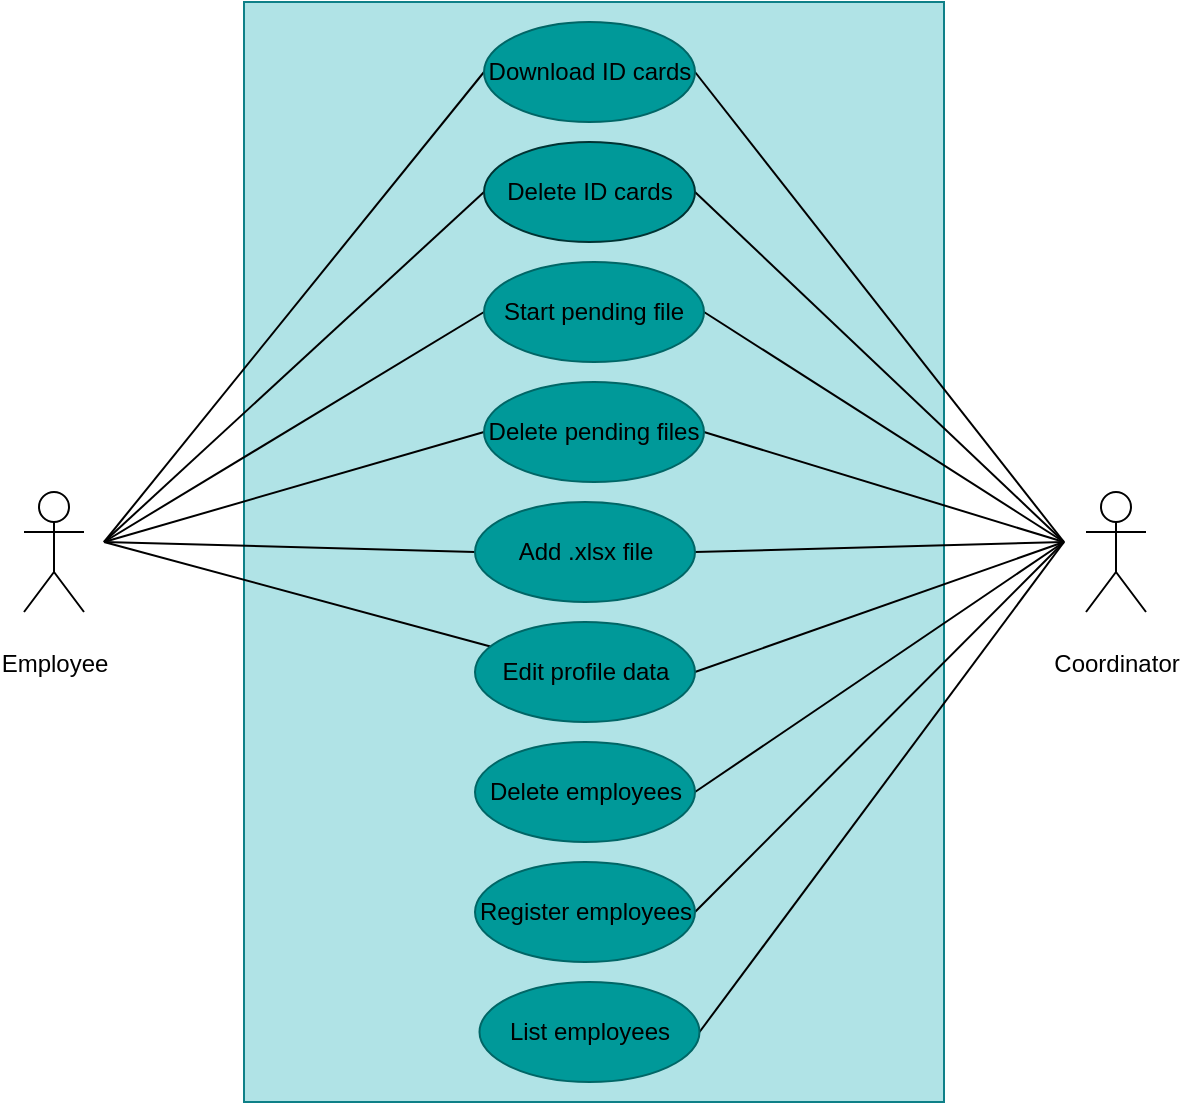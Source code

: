 <mxfile version="24.9.1">
  <diagram name="Página-1" id="IOQ1_OVzAeelWXb7oPAC">
    <mxGraphModel dx="934" dy="494" grid="1" gridSize="10" guides="1" tooltips="1" connect="1" arrows="1" fold="1" page="1" pageScale="1" pageWidth="827" pageHeight="1169" math="0" shadow="0">
      <root>
        <mxCell id="0" />
        <mxCell id="1" parent="0" />
        <mxCell id="jc9jut94SvTGxRuUxwQM-23" value="" style="rounded=0;whiteSpace=wrap;html=1;fillColor=#b0e3e6;strokeColor=#0e8088;" parent="1" vertex="1">
          <mxGeometry x="790" y="560" width="350" height="550" as="geometry" />
        </mxCell>
        <mxCell id="jc9jut94SvTGxRuUxwQM-5" style="rounded=0;orthogonalLoop=1;jettySize=auto;html=1;endArrow=none;endFill=0;movable=1;resizable=1;rotatable=1;deletable=1;editable=1;locked=0;connectable=1;entryX=0;entryY=0.5;entryDx=0;entryDy=0;" parent="1" target="jc9jut94SvTGxRuUxwQM-15" edge="1">
          <mxGeometry relative="1" as="geometry">
            <mxPoint x="720" y="830" as="sourcePoint" />
          </mxGeometry>
        </mxCell>
        <mxCell id="jc9jut94SvTGxRuUxwQM-25" style="rounded=0;orthogonalLoop=1;jettySize=auto;html=1;entryX=0;entryY=0.5;entryDx=0;entryDy=0;endArrow=none;endFill=0;" parent="1" target="jc9jut94SvTGxRuUxwQM-21" edge="1">
          <mxGeometry relative="1" as="geometry">
            <mxPoint x="720" y="830" as="sourcePoint" />
          </mxGeometry>
        </mxCell>
        <mxCell id="jc9jut94SvTGxRuUxwQM-6" value="&lt;p&gt;Employee&lt;/p&gt;" style="shape=umlActor;verticalLabelPosition=bottom;verticalAlign=top;html=1;outlineConnect=0;movable=1;resizable=1;rotatable=1;deletable=1;editable=1;locked=0;connectable=1;container=0;" parent="1" vertex="1">
          <mxGeometry x="680" y="805" width="30" height="60" as="geometry" />
        </mxCell>
        <mxCell id="jc9jut94SvTGxRuUxwQM-7" style="rounded=0;orthogonalLoop=1;jettySize=auto;html=1;entryX=1;entryY=0.5;entryDx=0;entryDy=0;fillColor=#f8cecc;strokeColor=#000000;endArrow=none;endFill=0;movable=1;resizable=1;rotatable=1;deletable=1;editable=1;locked=0;connectable=1;" parent="1" target="jc9jut94SvTGxRuUxwQM-12" edge="1">
          <mxGeometry relative="1" as="geometry">
            <mxPoint x="1200" y="830" as="sourcePoint" />
          </mxGeometry>
        </mxCell>
        <mxCell id="jc9jut94SvTGxRuUxwQM-8" style="rounded=0;orthogonalLoop=1;jettySize=auto;html=1;endArrow=none;endFill=0;movable=1;resizable=1;rotatable=1;deletable=1;editable=1;locked=0;connectable=1;entryX=1;entryY=0.5;entryDx=0;entryDy=0;" parent="1" target="jc9jut94SvTGxRuUxwQM-13" edge="1">
          <mxGeometry relative="1" as="geometry">
            <mxPoint x="1200" y="830" as="sourcePoint" />
          </mxGeometry>
        </mxCell>
        <mxCell id="jc9jut94SvTGxRuUxwQM-9" style="rounded=0;orthogonalLoop=1;jettySize=auto;html=1;entryX=1;entryY=0.5;entryDx=0;entryDy=0;endArrow=none;endFill=0;movable=1;resizable=1;rotatable=1;deletable=1;editable=1;locked=0;connectable=1;" parent="1" target="jc9jut94SvTGxRuUxwQM-14" edge="1">
          <mxGeometry relative="1" as="geometry">
            <mxPoint x="1200" y="830" as="sourcePoint" />
          </mxGeometry>
        </mxCell>
        <mxCell id="jc9jut94SvTGxRuUxwQM-10" style="rounded=0;orthogonalLoop=1;jettySize=auto;html=1;entryX=1;entryY=0.5;entryDx=0;entryDy=0;endArrow=none;endFill=0;movable=1;resizable=1;rotatable=1;deletable=1;editable=1;locked=0;connectable=1;" parent="1" target="jc9jut94SvTGxRuUxwQM-15" edge="1">
          <mxGeometry relative="1" as="geometry">
            <mxPoint x="1200" y="830" as="sourcePoint" />
          </mxGeometry>
        </mxCell>
        <mxCell id="jc9jut94SvTGxRuUxwQM-26" style="rounded=0;orthogonalLoop=1;jettySize=auto;html=1;entryX=1;entryY=0.5;entryDx=0;entryDy=0;endArrow=none;endFill=0;" parent="1" target="jc9jut94SvTGxRuUxwQM-21" edge="1">
          <mxGeometry relative="1" as="geometry">
            <mxPoint x="1200" y="830" as="sourcePoint" />
          </mxGeometry>
        </mxCell>
        <mxCell id="jc9jut94SvTGxRuUxwQM-11" value="&lt;p&gt;Coordinator&lt;/p&gt;" style="shape=umlActor;verticalLabelPosition=bottom;verticalAlign=top;html=1;outlineConnect=0;movable=1;resizable=1;rotatable=1;deletable=1;editable=1;locked=0;connectable=1;container=0;" parent="1" vertex="1">
          <mxGeometry x="1211" y="805" width="30" height="60" as="geometry" />
        </mxCell>
        <mxCell id="EEnhva6IwIZlUdMn4N4p-7" style="rounded=0;orthogonalLoop=1;jettySize=auto;html=1;exitX=0;exitY=0.5;exitDx=0;exitDy=0;endArrow=none;endFill=0;" edge="1" parent="1" source="jc9jut94SvTGxRuUxwQM-12">
          <mxGeometry relative="1" as="geometry">
            <mxPoint x="720" y="830" as="targetPoint" />
          </mxGeometry>
        </mxCell>
        <mxCell id="jc9jut94SvTGxRuUxwQM-12" value="Add .xlsx file" style="ellipse;whiteSpace=wrap;html=1;fillColor=#009999;strokeColor=#006666;movable=1;resizable=1;rotatable=1;deletable=1;editable=1;locked=0;connectable=1;container=0;" parent="1" vertex="1">
          <mxGeometry x="905.5" y="810" width="110" height="50" as="geometry" />
        </mxCell>
        <mxCell id="jc9jut94SvTGxRuUxwQM-27" style="rounded=0;orthogonalLoop=1;jettySize=auto;html=1;endArrow=none;endFill=0;exitX=0;exitY=0.5;exitDx=0;exitDy=0;" parent="1" source="jc9jut94SvTGxRuUxwQM-13" edge="1">
          <mxGeometry relative="1" as="geometry">
            <mxPoint x="720" y="830" as="targetPoint" />
          </mxGeometry>
        </mxCell>
        <mxCell id="jc9jut94SvTGxRuUxwQM-13" value="Start pending file" style="ellipse;whiteSpace=wrap;html=1;fillColor=#009999;strokeColor=#006666;movable=1;resizable=1;rotatable=1;deletable=1;editable=1;locked=0;connectable=1;container=0;" parent="1" vertex="1">
          <mxGeometry x="910" y="690" width="110" height="50" as="geometry" />
        </mxCell>
        <mxCell id="EEnhva6IwIZlUdMn4N4p-6" style="rounded=0;orthogonalLoop=1;jettySize=auto;html=1;endArrow=none;endFill=0;exitX=0;exitY=0.5;exitDx=0;exitDy=0;" edge="1" parent="1" source="jc9jut94SvTGxRuUxwQM-14">
          <mxGeometry relative="1" as="geometry">
            <mxPoint x="720.0" y="830.0" as="targetPoint" />
          </mxGeometry>
        </mxCell>
        <mxCell id="jc9jut94SvTGxRuUxwQM-14" value="Delete pending files" style="ellipse;whiteSpace=wrap;html=1;fillColor=#009999;strokeColor=#006666;movable=1;resizable=1;rotatable=1;deletable=1;editable=1;locked=0;connectable=1;container=0;" parent="1" vertex="1">
          <mxGeometry x="910" y="750" width="110" height="50" as="geometry" />
        </mxCell>
        <mxCell id="jc9jut94SvTGxRuUxwQM-15" value="Download ID cards" style="ellipse;whiteSpace=wrap;html=1;fillColor=#009999;strokeColor=#006666;movable=1;resizable=1;rotatable=1;deletable=1;editable=1;locked=0;connectable=1;container=0;" parent="1" vertex="1">
          <mxGeometry x="910" y="570" width="105.5" height="50" as="geometry" />
        </mxCell>
        <mxCell id="jc9jut94SvTGxRuUxwQM-21" value="Delete ID cards" style="ellipse;whiteSpace=wrap;html=1;movable=1;resizable=1;rotatable=1;deletable=1;editable=1;locked=0;connectable=1;container=0;fillColor=#009999;strokeColor=#003333;" parent="1" vertex="1">
          <mxGeometry x="910" y="630" width="105.5" height="50" as="geometry" />
        </mxCell>
        <mxCell id="EEnhva6IwIZlUdMn4N4p-8" style="rounded=0;orthogonalLoop=1;jettySize=auto;html=1;endArrow=none;endFill=0;" edge="1" parent="1" source="jc9jut94SvTGxRuUxwQM-30">
          <mxGeometry relative="1" as="geometry">
            <mxPoint x="720.0" y="830.0" as="targetPoint" />
          </mxGeometry>
        </mxCell>
        <mxCell id="EEnhva6IwIZlUdMn4N4p-9" style="rounded=0;orthogonalLoop=1;jettySize=auto;html=1;exitX=1;exitY=0.5;exitDx=0;exitDy=0;endArrow=none;endFill=0;" edge="1" parent="1" source="jc9jut94SvTGxRuUxwQM-30">
          <mxGeometry relative="1" as="geometry">
            <mxPoint x="1200" y="830.0" as="targetPoint" />
          </mxGeometry>
        </mxCell>
        <mxCell id="jc9jut94SvTGxRuUxwQM-30" value="Edit profile data" style="ellipse;whiteSpace=wrap;html=1;fillColor=#009999;strokeColor=#006666;movable=1;resizable=1;rotatable=1;deletable=1;editable=1;locked=0;connectable=1;container=0;" parent="1" vertex="1">
          <mxGeometry x="905.5" y="870" width="110" height="50" as="geometry" />
        </mxCell>
        <mxCell id="EEnhva6IwIZlUdMn4N4p-10" style="rounded=0;orthogonalLoop=1;jettySize=auto;html=1;endArrow=none;endFill=0;exitX=1;exitY=0.5;exitDx=0;exitDy=0;" edge="1" parent="1" source="jc9jut94SvTGxRuUxwQM-31">
          <mxGeometry relative="1" as="geometry">
            <mxPoint x="1200" y="830.0" as="targetPoint" />
          </mxGeometry>
        </mxCell>
        <mxCell id="jc9jut94SvTGxRuUxwQM-31" value="Delete employees" style="ellipse;whiteSpace=wrap;html=1;fillColor=#009999;strokeColor=#006666;movable=1;resizable=1;rotatable=1;deletable=1;editable=1;locked=0;connectable=1;container=0;" parent="1" vertex="1">
          <mxGeometry x="905.5" y="930" width="110" height="50" as="geometry" />
        </mxCell>
        <mxCell id="EEnhva6IwIZlUdMn4N4p-11" style="rounded=0;orthogonalLoop=1;jettySize=auto;html=1;exitX=1;exitY=0.5;exitDx=0;exitDy=0;endArrow=none;endFill=0;" edge="1" parent="1" source="jc9jut94SvTGxRuUxwQM-32">
          <mxGeometry relative="1" as="geometry">
            <mxPoint x="1200" y="830.0" as="targetPoint" />
          </mxGeometry>
        </mxCell>
        <mxCell id="jc9jut94SvTGxRuUxwQM-32" value="Register employees" style="ellipse;whiteSpace=wrap;html=1;fillColor=#009999;strokeColor=#006666;movable=1;resizable=1;rotatable=1;deletable=1;editable=1;locked=0;connectable=1;container=0;" parent="1" vertex="1">
          <mxGeometry x="905.5" y="990" width="110" height="50" as="geometry" />
        </mxCell>
        <mxCell id="EEnhva6IwIZlUdMn4N4p-12" style="rounded=0;orthogonalLoop=1;jettySize=auto;html=1;exitX=1;exitY=0.5;exitDx=0;exitDy=0;endArrow=none;endFill=0;" edge="1" parent="1" source="jc9jut94SvTGxRuUxwQM-33">
          <mxGeometry relative="1" as="geometry">
            <mxPoint x="1200" y="830.0" as="targetPoint" />
          </mxGeometry>
        </mxCell>
        <mxCell id="jc9jut94SvTGxRuUxwQM-33" value="List employees" style="ellipse;whiteSpace=wrap;html=1;fillColor=#009999;strokeColor=#006666;movable=1;resizable=1;rotatable=1;deletable=1;editable=1;locked=0;connectable=1;container=0;" parent="1" vertex="1">
          <mxGeometry x="907.75" y="1050" width="110" height="50" as="geometry" />
        </mxCell>
      </root>
    </mxGraphModel>
  </diagram>
</mxfile>
